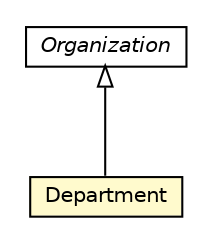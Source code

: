 #!/usr/local/bin/dot
#
# Class diagram 
# Generated by UMLGraph version R5_6_6-8-g8d7759 (http://www.umlgraph.org/)
#

digraph G {
	edge [fontname="Helvetica",fontsize=10,labelfontname="Helvetica",labelfontsize=10];
	node [fontname="Helvetica",fontsize=10,shape=plaintext];
	nodesep=0.25;
	ranksep=0.5;
	// org.dddlib.organisation.domain.Organization
	c123 [label=<<table title="org.dddlib.organisation.domain.Organization" border="0" cellborder="1" cellspacing="0" cellpadding="2" port="p" href="./Organization.html">
		<tr><td><table border="0" cellspacing="0" cellpadding="1">
<tr><td align="center" balign="center"><font face="Helvetica-Oblique"> Organization </font></td></tr>
		</table></td></tr>
		</table>>, URL="./Organization.html", fontname="Helvetica", fontcolor="black", fontsize=10.0];
	// org.dddlib.organisation.domain.Department
	c131 [label=<<table title="org.dddlib.organisation.domain.Department" border="0" cellborder="1" cellspacing="0" cellpadding="2" port="p" bgcolor="lemonChiffon" href="./Department.html">
		<tr><td><table border="0" cellspacing="0" cellpadding="1">
<tr><td align="center" balign="center"> Department </td></tr>
		</table></td></tr>
		</table>>, URL="./Department.html", fontname="Helvetica", fontcolor="black", fontsize=10.0];
	//org.dddlib.organisation.domain.Department extends org.dddlib.organisation.domain.Organization
	c123:p -> c131:p [dir=back,arrowtail=empty];
}

